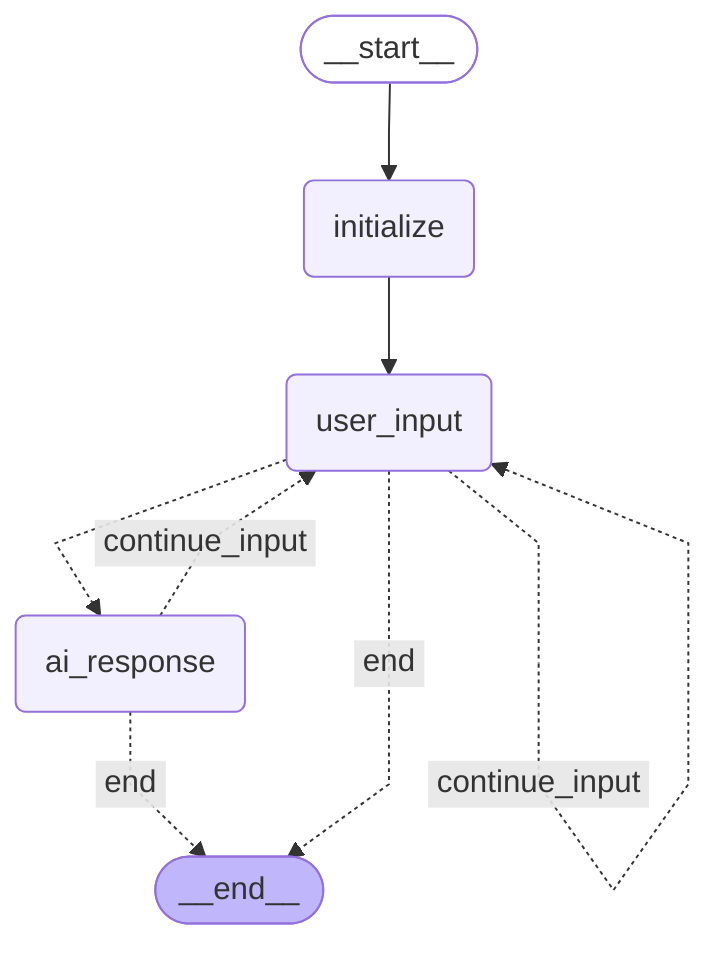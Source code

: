 ---
config:
  flowchart:
    curve: linear
---
graph TD;
	__start__([<p>__start__</p>]):::first
	initialize(initialize)
	user_input(user_input)
	ai_response(ai_response)
	__end__([<p>__end__</p>]):::last
	__start__ --> initialize;
	ai_response -. &nbsp;end&nbsp; .-> __end__;
	ai_response -. &nbsp;continue_input&nbsp; .-> user_input;
	initialize --> user_input;
	user_input -. &nbsp;end&nbsp; .-> __end__;
	user_input -.-> ai_response;
	user_input -. &nbsp;continue_input&nbsp; .-> user_input;
	classDef default fill:#f2f0ff,line-height:1.2
	classDef first fill-opacity:0
	classDef last fill:#bfb6fc
